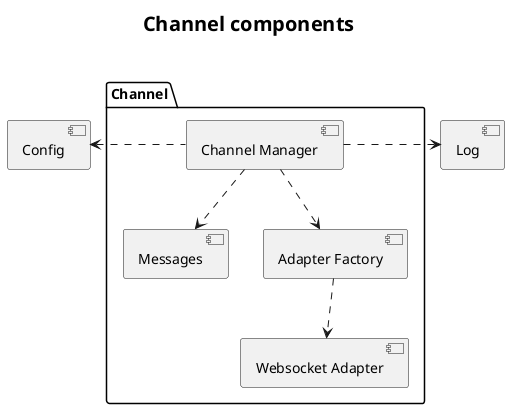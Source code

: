@startuml channel_components

title Channel components\n

skinparam {
    TitleFontSize 20
    ClassFontSize 14
    DefaultTextAlignment center
    LegendFontSize 12
    LegendBackgroundColor LightGrey
    LegendBorderColor White
}


'OffChainTxn
package Channel {
    component "Channel Manager" as Channel_Manager
    component "Messages" as Messages
    component "Adapter Factory" as Adapter_Factory
    component "Websocket Adapter" as Websocket_Adapter
}

Channel_Manager .down.> Messages
Channel_Manager .down.> Adapter_Factory
Adapter_Factory .down.> Websocket_Adapter

component Config
component Log


'Cross package dependencies
Channel_Manager .left.> Config
Channel_Manager .right.> Log

@enduml
